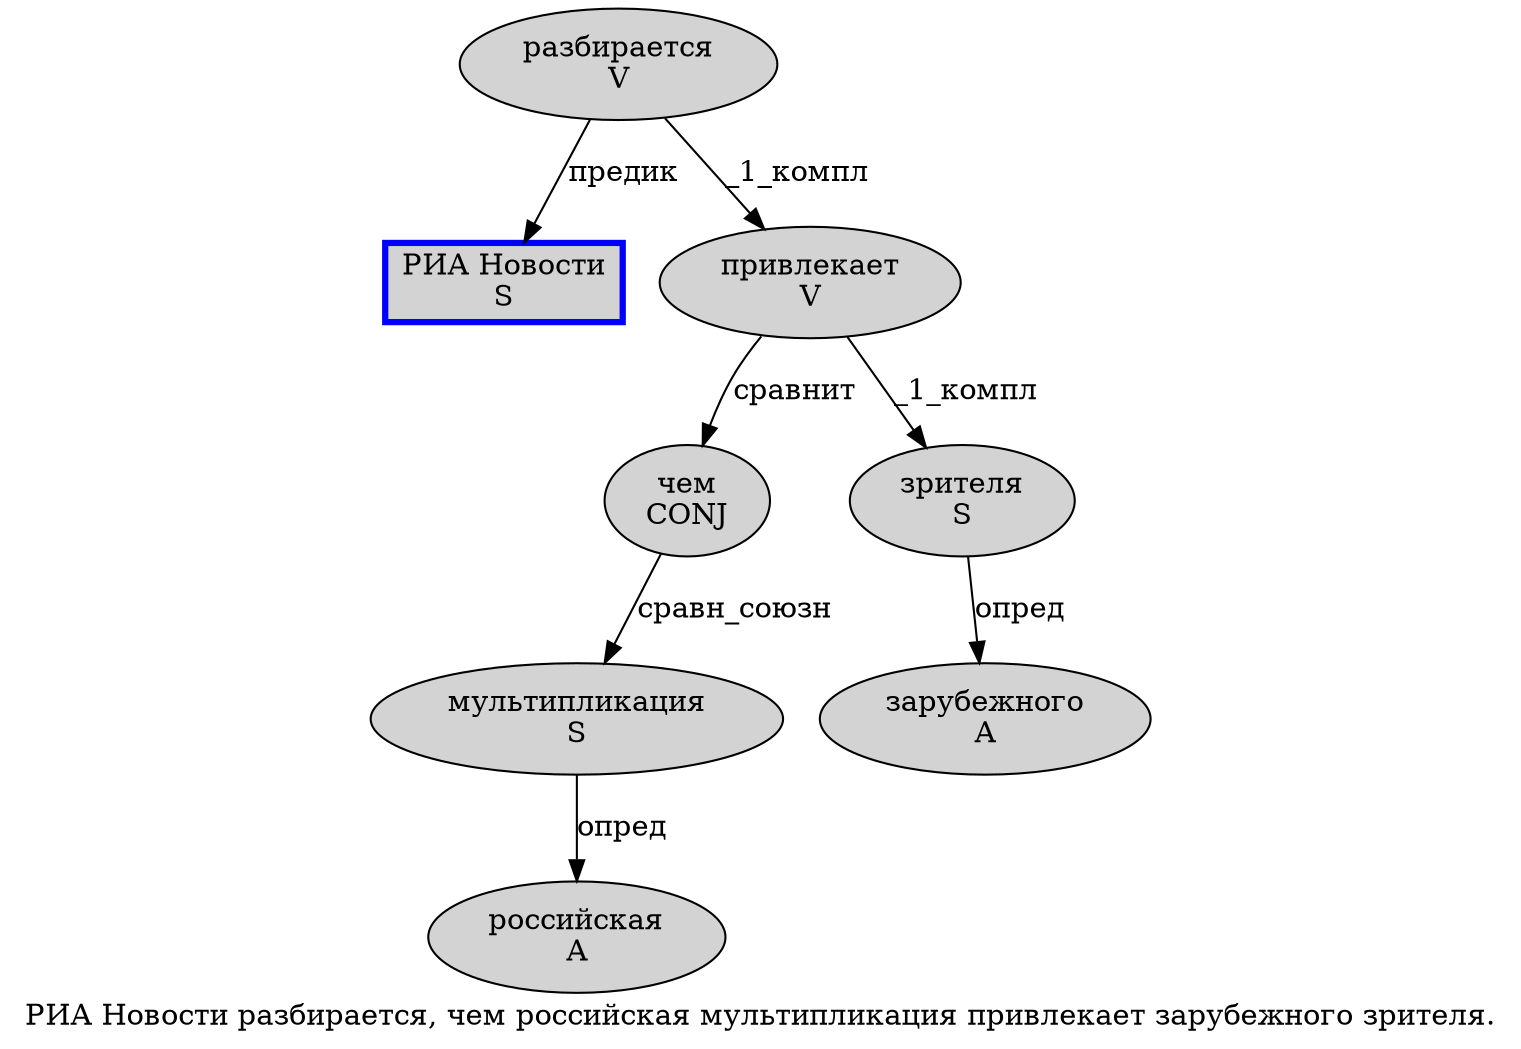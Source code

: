 digraph SENTENCE_1371 {
	graph [label="РИА Новости разбирается, чем российская мультипликация привлекает зарубежного зрителя."]
	node [style=filled]
		0 [label="РИА Новости
S" color=blue fillcolor=lightgray penwidth=3 shape=box]
		1 [label="разбирается
V" color="" fillcolor=lightgray penwidth=1 shape=ellipse]
		3 [label="чем
CONJ" color="" fillcolor=lightgray penwidth=1 shape=ellipse]
		4 [label="российская
A" color="" fillcolor=lightgray penwidth=1 shape=ellipse]
		5 [label="мультипликация
S" color="" fillcolor=lightgray penwidth=1 shape=ellipse]
		6 [label="привлекает
V" color="" fillcolor=lightgray penwidth=1 shape=ellipse]
		7 [label="зарубежного
A" color="" fillcolor=lightgray penwidth=1 shape=ellipse]
		8 [label="зрителя
S" color="" fillcolor=lightgray penwidth=1 shape=ellipse]
			6 -> 3 [label="сравнит"]
			6 -> 8 [label="_1_компл"]
			1 -> 0 [label="предик"]
			1 -> 6 [label="_1_компл"]
			5 -> 4 [label="опред"]
			3 -> 5 [label="сравн_союзн"]
			8 -> 7 [label="опред"]
}